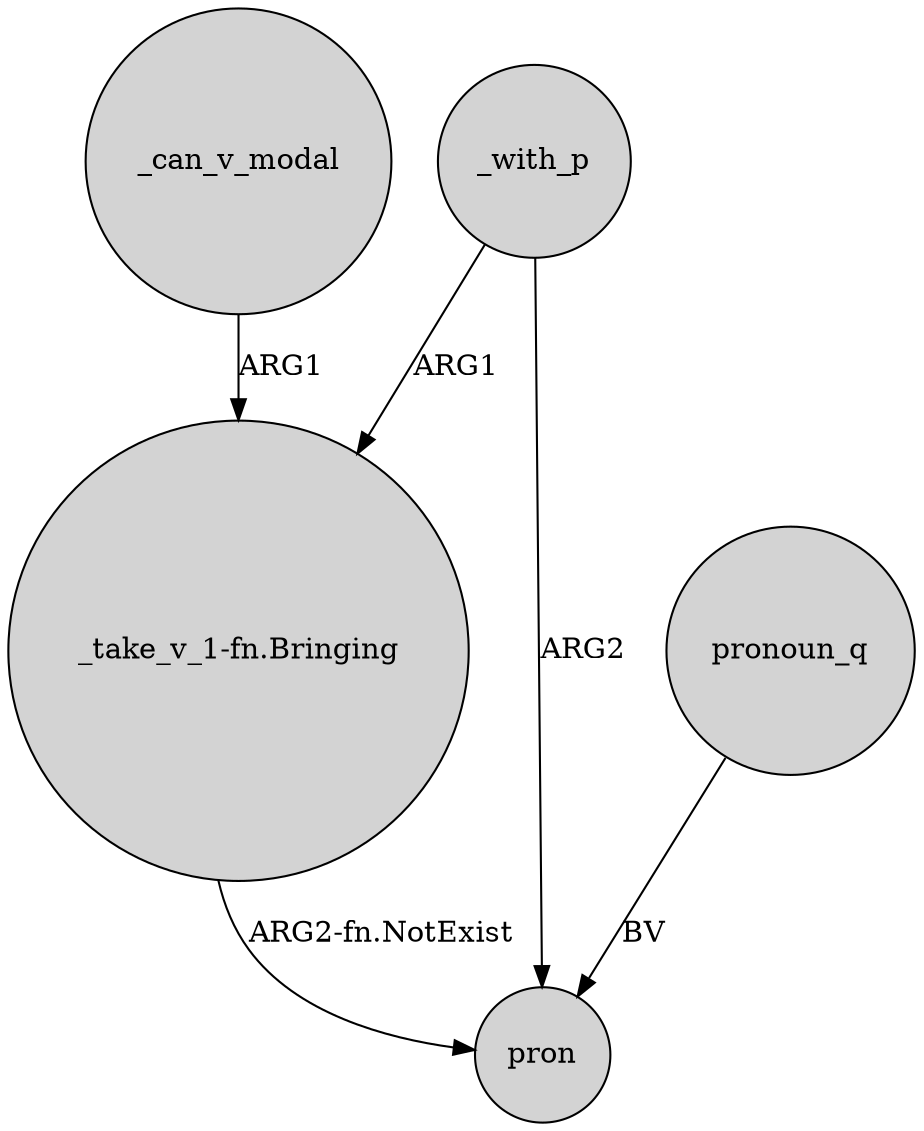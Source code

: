 digraph {
	node [shape=circle style=filled]
	_can_v_modal -> "_take_v_1-fn.Bringing" [label=ARG1]
	"_take_v_1-fn.Bringing" -> pron [label="ARG2-fn.NotExist"]
	_with_p -> pron [label=ARG2]
	_with_p -> "_take_v_1-fn.Bringing" [label=ARG1]
	pronoun_q -> pron [label=BV]
}
